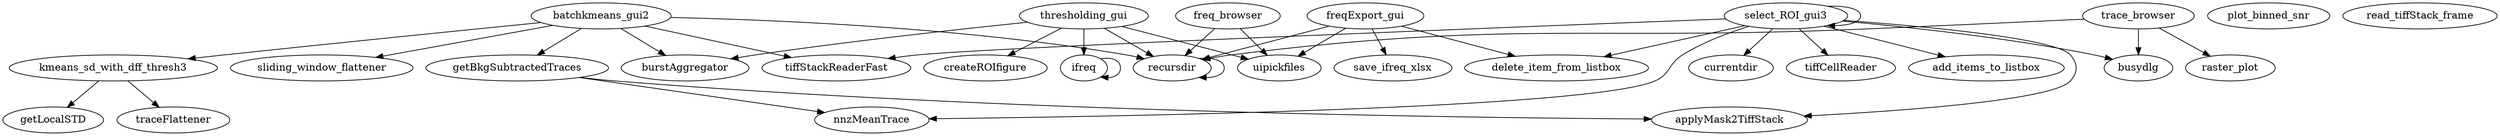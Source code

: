 /* Created by mdot for Matlab */
digraph m2html {
  batchkmeans_gui2 -> burstAggregator;
  batchkmeans_gui2 -> getBkgSubtractedTraces;
  batchkmeans_gui2 -> kmeans_sd_with_dff_thresh3;
  batchkmeans_gui2 -> recursdir;
  batchkmeans_gui2 -> sliding_window_flattener;
  batchkmeans_gui2 -> tiffStackReaderFast;
  freqExport_gui -> delete_item_from_listbox;
  freqExport_gui -> recursdir;
  freqExport_gui -> save_ifreq_xlsx;
  freqExport_gui -> uipickfiles;
  freq_browser -> recursdir;
  freq_browser -> uipickfiles;
  getBkgSubtractedTraces -> applyMask2TiffStack;
  getBkgSubtractedTraces -> nnzMeanTrace;
  ifreq -> ifreq;
  kmeans_sd_with_dff_thresh3 -> getLocalSTD;
  kmeans_sd_with_dff_thresh3 -> traceFlattener;
  recursdir -> recursdir;
  select_ROI_gui3 -> add_items_to_listbox;
  select_ROI_gui3 -> applyMask2TiffStack;
  select_ROI_gui3 -> busydlg;
  select_ROI_gui3 -> currentdir;
  select_ROI_gui3 -> delete_item_from_listbox;
  select_ROI_gui3 -> nnzMeanTrace;
  select_ROI_gui3 -> select_ROI_gui3;
  select_ROI_gui3 -> tiffCellReader;
  select_ROI_gui3 -> tiffStackReaderFast;
  thresholding_gui -> burstAggregator;
  thresholding_gui -> createROIfigure;
  thresholding_gui -> ifreq;
  thresholding_gui -> recursdir;
  thresholding_gui -> uipickfiles;
  trace_browser -> busydlg;
  trace_browser -> raster_plot;
  trace_browser -> recursdir;

  add_items_to_listbox [URL="add_items_to_listbox.html"];
  applyMask2TiffStack [URL="applyMask2TiffStack.html"];
  batchkmeans_gui2 [URL="batchkmeans_gui2.html"];
  burstAggregator [URL="burstAggregator.html"];
  busydlg [URL="busydlg.html"];
  createROIfigure [URL="createROIfigure.html"];
  currentdir [URL="currentdir.html"];
  delete_item_from_listbox [URL="delete_item_from_listbox.html"];
  freqExport_gui [URL="freqExport_gui.html"];
  freq_browser [URL="freq_browser.html"];
  getBkgSubtractedTraces [URL="getBkgSubtractedTraces.html"];
  getLocalSTD [URL="getLocalSTD.html"];
  ifreq [URL="ifreq.html"];
  kmeans_sd_with_dff_thresh3 [URL="kmeans_sd_with_dff_thresh3.html"];
  nnzMeanTrace [URL="nnzMeanTrace.html"];
  plot_binned_snr [URL="plot_binned_snr.html"];
  raster_plot [URL="raster_plot.html"];
  read_tiffStack_frame [URL="read_tiffStack_frame.html"];
  recursdir [URL="recursdir.html"];
  save_ifreq_xlsx [URL="save_ifreq_xlsx.html"];
  select_ROI_gui3 [URL="select_ROI_gui3.html"];
  sliding_window_flattener [URL="sliding_window_flattener.html"];
  thresholding_gui [URL="thresholding_gui.html"];
  tiffCellReader [URL="tiffCellReader.html"];
  tiffStackReaderFast [URL="tiffStackReaderFast.html"];
  traceFlattener [URL="traceFlattener.html"];
  trace_browser [URL="trace_browser.html"];
  uipickfiles [URL="uipickfiles.html"];
}